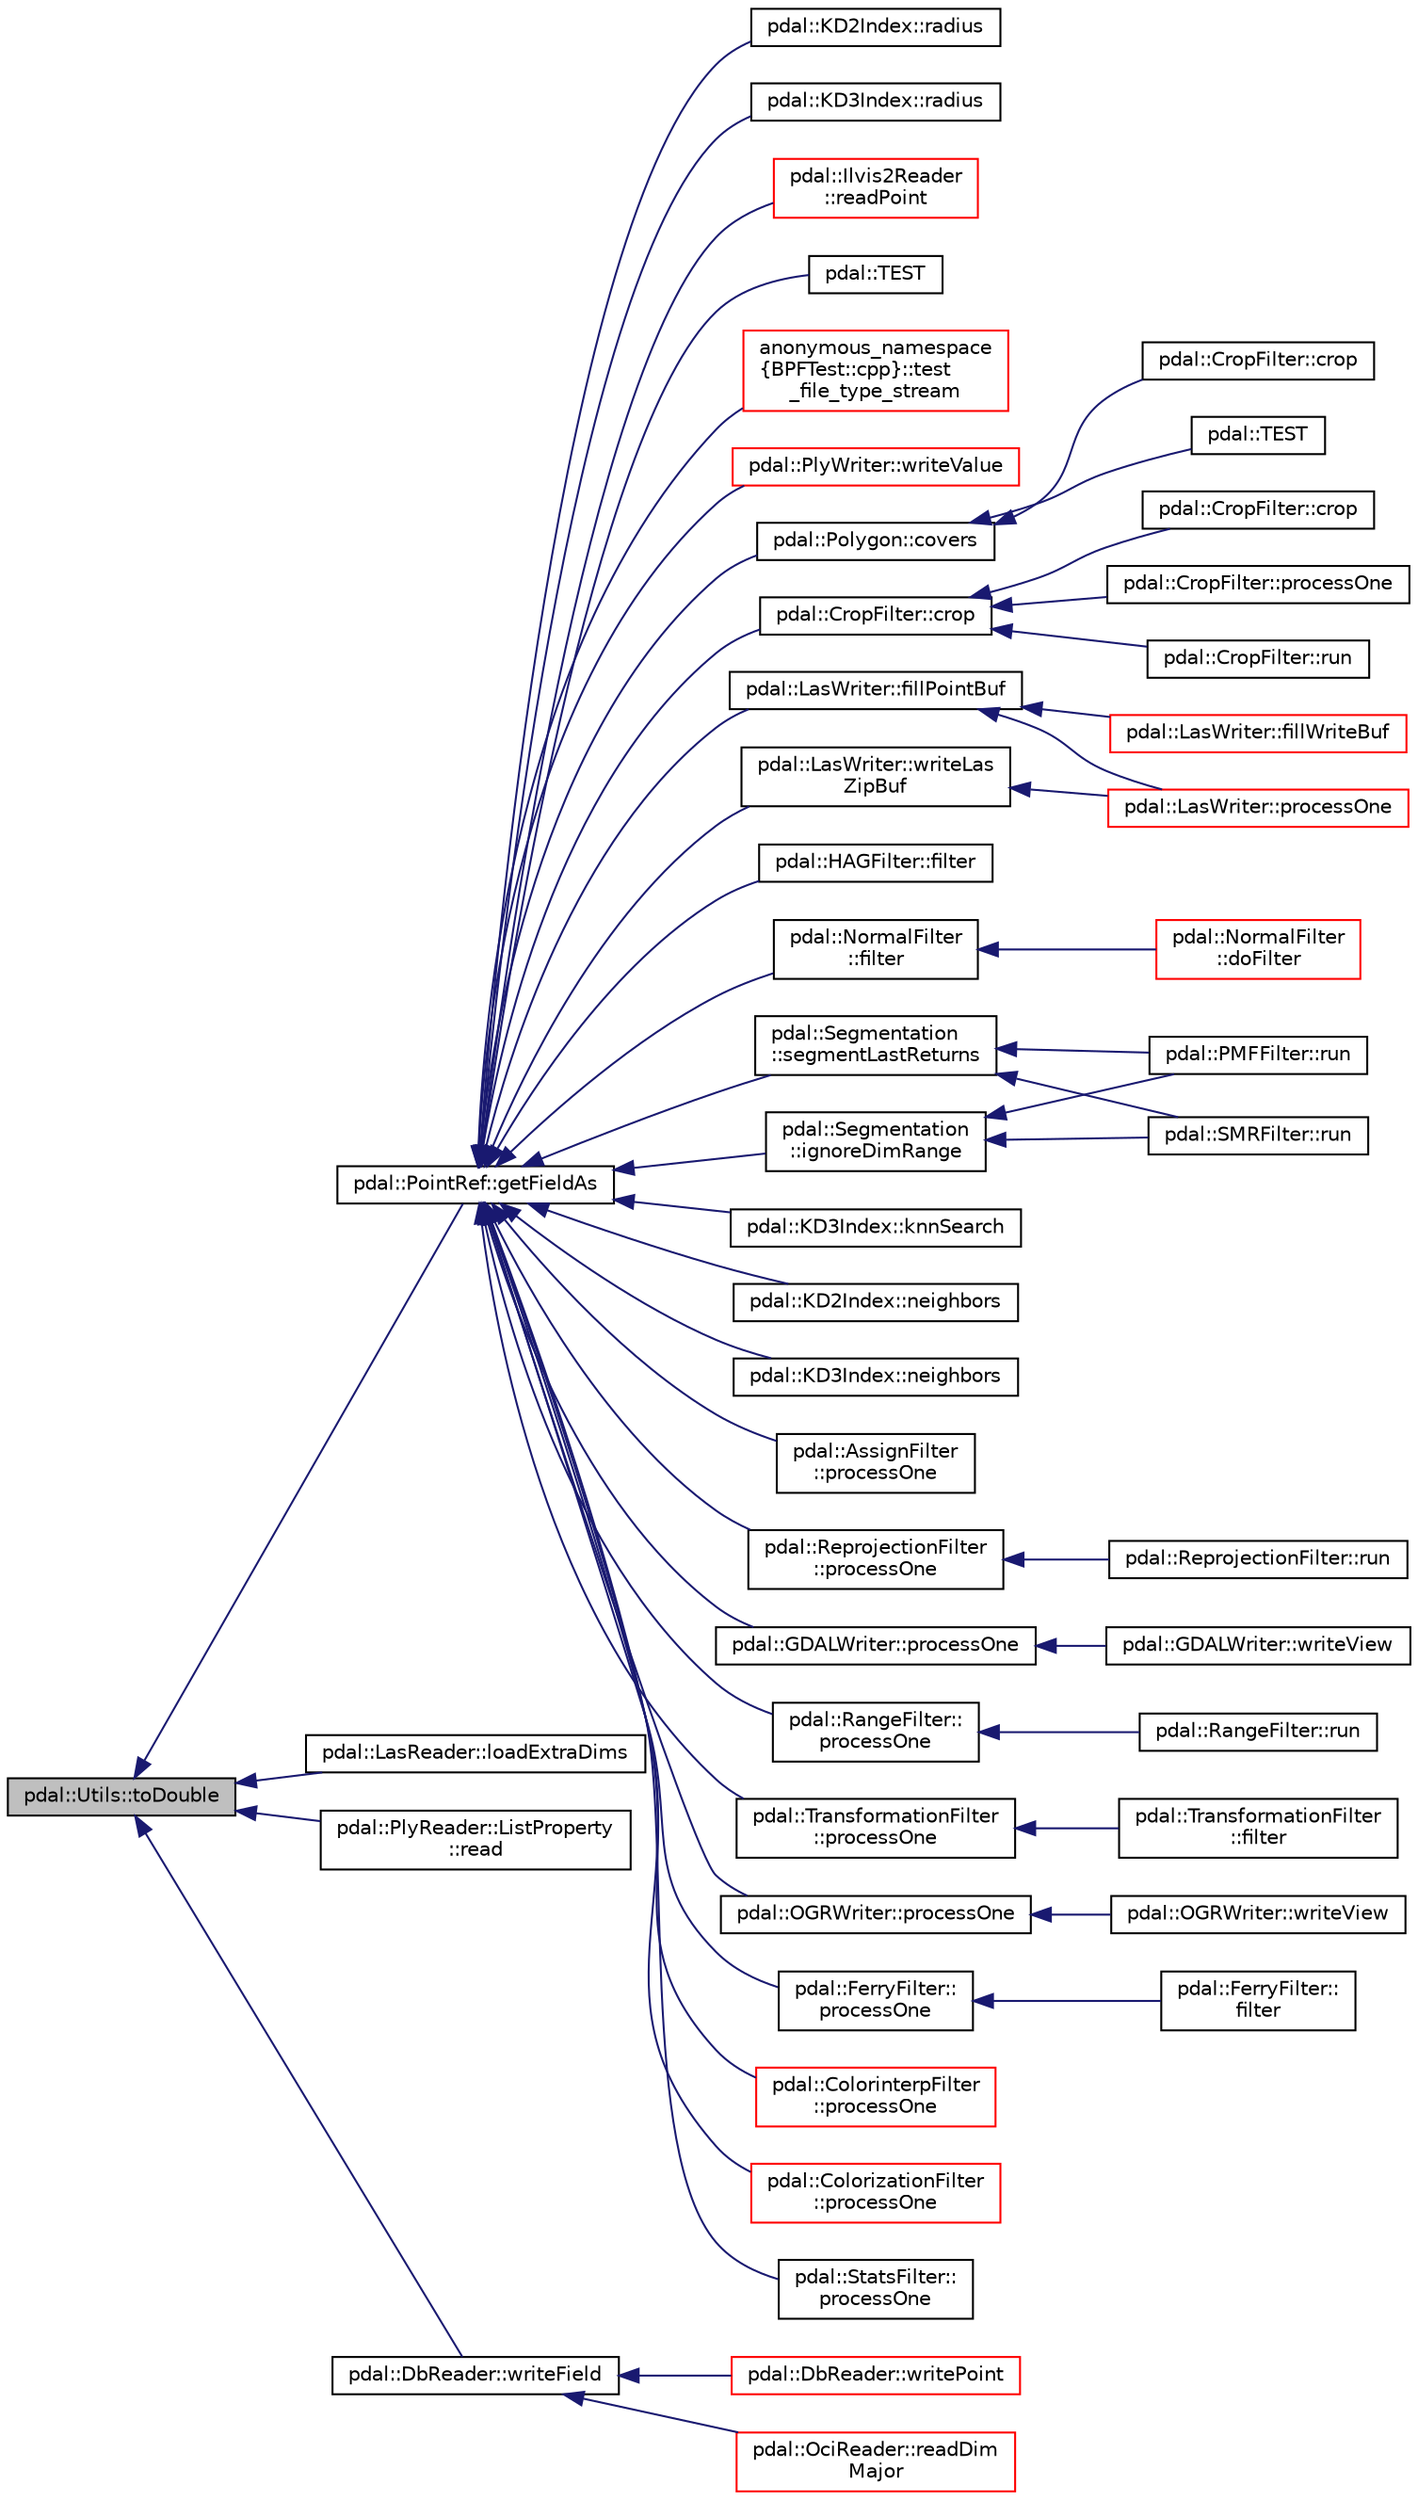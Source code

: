 digraph "pdal::Utils::toDouble"
{
  edge [fontname="Helvetica",fontsize="10",labelfontname="Helvetica",labelfontsize="10"];
  node [fontname="Helvetica",fontsize="10",shape=record];
  rankdir="LR";
  Node1 [label="pdal::Utils::toDouble",height=0.2,width=0.4,color="black", fillcolor="grey75", style="filled", fontcolor="black"];
  Node1 -> Node2 [dir="back",color="midnightblue",fontsize="10",style="solid",fontname="Helvetica"];
  Node2 [label="pdal::PointRef::getFieldAs",height=0.2,width=0.4,color="black", fillcolor="white", style="filled",URL="$classpdal_1_1PointRef.html#a4038a597d11918978943e286d58cd4c5"];
  Node2 -> Node3 [dir="back",color="midnightblue",fontsize="10",style="solid",fontname="Helvetica"];
  Node3 [label="pdal::Polygon::covers",height=0.2,width=0.4,color="black", fillcolor="white", style="filled",URL="$classpdal_1_1Polygon.html#aa4fd8878774f007838019b35ebf882f2"];
  Node3 -> Node4 [dir="back",color="midnightblue",fontsize="10",style="solid",fontname="Helvetica"];
  Node4 [label="pdal::CropFilter::crop",height=0.2,width=0.4,color="black", fillcolor="white", style="filled",URL="$classpdal_1_1CropFilter.html#acae5174f3ed6d68c71cc1158292646cc"];
  Node3 -> Node5 [dir="back",color="midnightblue",fontsize="10",style="solid",fontname="Helvetica"];
  Node5 [label="pdal::TEST",height=0.2,width=0.4,color="black", fillcolor="white", style="filled",URL="$namespacepdal.html#aef73818a35ea690cac75d26c629bc4ed"];
  Node2 -> Node6 [dir="back",color="midnightblue",fontsize="10",style="solid",fontname="Helvetica"];
  Node6 [label="pdal::CropFilter::crop",height=0.2,width=0.4,color="black", fillcolor="white", style="filled",URL="$classpdal_1_1CropFilter.html#afb4d4b9e875f6d07b552194eadb1ea84"];
  Node6 -> Node7 [dir="back",color="midnightblue",fontsize="10",style="solid",fontname="Helvetica"];
  Node7 [label="pdal::CropFilter::crop",height=0.2,width=0.4,color="black", fillcolor="white", style="filled",URL="$classpdal_1_1CropFilter.html#ad3c621912b6cae25da4a1789733d4c65"];
  Node6 -> Node8 [dir="back",color="midnightblue",fontsize="10",style="solid",fontname="Helvetica"];
  Node8 [label="pdal::CropFilter::processOne",height=0.2,width=0.4,color="black", fillcolor="white", style="filled",URL="$classpdal_1_1CropFilter.html#a47c0486c115648ad025b90b86e4e24fb"];
  Node6 -> Node9 [dir="back",color="midnightblue",fontsize="10",style="solid",fontname="Helvetica"];
  Node9 [label="pdal::CropFilter::run",height=0.2,width=0.4,color="black", fillcolor="white", style="filled",URL="$classpdal_1_1CropFilter.html#ae584881a1f5b7167ce40c74e6bee38f7"];
  Node2 -> Node10 [dir="back",color="midnightblue",fontsize="10",style="solid",fontname="Helvetica"];
  Node10 [label="pdal::LasWriter::fillPointBuf",height=0.2,width=0.4,color="black", fillcolor="white", style="filled",URL="$classpdal_1_1LasWriter.html#a1f2739e7ca9aec5d5cf06255fc5576e8"];
  Node10 -> Node11 [dir="back",color="midnightblue",fontsize="10",style="solid",fontname="Helvetica"];
  Node11 [label="pdal::LasWriter::fillWriteBuf",height=0.2,width=0.4,color="red", fillcolor="white", style="filled",URL="$classpdal_1_1LasWriter.html#a2ff257e05cf972506e292bd28649c838"];
  Node10 -> Node12 [dir="back",color="midnightblue",fontsize="10",style="solid",fontname="Helvetica"];
  Node12 [label="pdal::LasWriter::processOne",height=0.2,width=0.4,color="red", fillcolor="white", style="filled",URL="$classpdal_1_1LasWriter.html#aeb809dd4bcae7c20e3d347fcc3309cb5"];
  Node2 -> Node13 [dir="back",color="midnightblue",fontsize="10",style="solid",fontname="Helvetica"];
  Node13 [label="pdal::HAGFilter::filter",height=0.2,width=0.4,color="black", fillcolor="white", style="filled",URL="$classpdal_1_1HAGFilter.html#af2b63a5eed2c9b3d27bc5b37851b5c71"];
  Node2 -> Node14 [dir="back",color="midnightblue",fontsize="10",style="solid",fontname="Helvetica"];
  Node14 [label="pdal::NormalFilter\l::filter",height=0.2,width=0.4,color="black", fillcolor="white", style="filled",URL="$classpdal_1_1NormalFilter.html#a8bf36602629c8ff4ba8d7563b444aa2d"];
  Node14 -> Node15 [dir="back",color="midnightblue",fontsize="10",style="solid",fontname="Helvetica"];
  Node15 [label="pdal::NormalFilter\l::doFilter",height=0.2,width=0.4,color="red", fillcolor="white", style="filled",URL="$classpdal_1_1NormalFilter.html#a185fb796093e0397afbd0b7c6a1813a8"];
  Node2 -> Node16 [dir="back",color="midnightblue",fontsize="10",style="solid",fontname="Helvetica"];
  Node16 [label="pdal::Segmentation\l::ignoreDimRange",height=0.2,width=0.4,color="black", fillcolor="white", style="filled",URL="$namespacepdal_1_1Segmentation.html#a15de8d5069f29339cdf7a78679e83344"];
  Node16 -> Node17 [dir="back",color="midnightblue",fontsize="10",style="solid",fontname="Helvetica"];
  Node17 [label="pdal::PMFFilter::run",height=0.2,width=0.4,color="black", fillcolor="white", style="filled",URL="$classpdal_1_1PMFFilter.html#a4763cf7d3da9db5a7d97b116c6e5bcbb"];
  Node16 -> Node18 [dir="back",color="midnightblue",fontsize="10",style="solid",fontname="Helvetica"];
  Node18 [label="pdal::SMRFilter::run",height=0.2,width=0.4,color="black", fillcolor="white", style="filled",URL="$classpdal_1_1SMRFilter.html#ac74c1b3d3c4cc0b22141f6ee392ae972"];
  Node2 -> Node19 [dir="back",color="midnightblue",fontsize="10",style="solid",fontname="Helvetica"];
  Node19 [label="pdal::KD3Index::knnSearch",height=0.2,width=0.4,color="black", fillcolor="white", style="filled",URL="$classpdal_1_1KD3Index.html#ab901f6228ac0e42cb99b3bff0b8f1958"];
  Node2 -> Node20 [dir="back",color="midnightblue",fontsize="10",style="solid",fontname="Helvetica"];
  Node20 [label="pdal::KD2Index::neighbors",height=0.2,width=0.4,color="black", fillcolor="white", style="filled",URL="$classpdal_1_1KD2Index.html#a0535874717381f9bc6aa79e40d7182fe"];
  Node2 -> Node21 [dir="back",color="midnightblue",fontsize="10",style="solid",fontname="Helvetica"];
  Node21 [label="pdal::KD3Index::neighbors",height=0.2,width=0.4,color="black", fillcolor="white", style="filled",URL="$classpdal_1_1KD3Index.html#a3af4502da6486380636252e2a4303558"];
  Node2 -> Node22 [dir="back",color="midnightblue",fontsize="10",style="solid",fontname="Helvetica"];
  Node22 [label="pdal::AssignFilter\l::processOne",height=0.2,width=0.4,color="black", fillcolor="white", style="filled",URL="$classpdal_1_1AssignFilter.html#a5c0a9a45593ef96da6d73582c0a4b347"];
  Node2 -> Node23 [dir="back",color="midnightblue",fontsize="10",style="solid",fontname="Helvetica"];
  Node23 [label="pdal::ReprojectionFilter\l::processOne",height=0.2,width=0.4,color="black", fillcolor="white", style="filled",URL="$classpdal_1_1ReprojectionFilter.html#acf23a4bf00804fa65bf9426acf606452"];
  Node23 -> Node24 [dir="back",color="midnightblue",fontsize="10",style="solid",fontname="Helvetica"];
  Node24 [label="pdal::ReprojectionFilter::run",height=0.2,width=0.4,color="black", fillcolor="white", style="filled",URL="$classpdal_1_1ReprojectionFilter.html#a4bb991444113267cf740e403efe2bc18"];
  Node2 -> Node25 [dir="back",color="midnightblue",fontsize="10",style="solid",fontname="Helvetica"];
  Node25 [label="pdal::GDALWriter::processOne",height=0.2,width=0.4,color="black", fillcolor="white", style="filled",URL="$classpdal_1_1GDALWriter.html#af0650906ae226c0b72f9eadd85c2478a"];
  Node25 -> Node26 [dir="back",color="midnightblue",fontsize="10",style="solid",fontname="Helvetica"];
  Node26 [label="pdal::GDALWriter::writeView",height=0.2,width=0.4,color="black", fillcolor="white", style="filled",URL="$classpdal_1_1GDALWriter.html#af35536b95e60de238dee71b984acd0a4"];
  Node2 -> Node27 [dir="back",color="midnightblue",fontsize="10",style="solid",fontname="Helvetica"];
  Node27 [label="pdal::RangeFilter::\lprocessOne",height=0.2,width=0.4,color="black", fillcolor="white", style="filled",URL="$classpdal_1_1RangeFilter.html#a8c4db0e1f1f8365787b85deb68d95f5a"];
  Node27 -> Node28 [dir="back",color="midnightblue",fontsize="10",style="solid",fontname="Helvetica"];
  Node28 [label="pdal::RangeFilter::run",height=0.2,width=0.4,color="black", fillcolor="white", style="filled",URL="$classpdal_1_1RangeFilter.html#a14dcfc269fb0bccf7abb54116d4d6eac"];
  Node2 -> Node29 [dir="back",color="midnightblue",fontsize="10",style="solid",fontname="Helvetica"];
  Node29 [label="pdal::TransformationFilter\l::processOne",height=0.2,width=0.4,color="black", fillcolor="white", style="filled",URL="$classpdal_1_1TransformationFilter.html#a77a5e7d6c4069bd57440ed8b46e025fe"];
  Node29 -> Node30 [dir="back",color="midnightblue",fontsize="10",style="solid",fontname="Helvetica"];
  Node30 [label="pdal::TransformationFilter\l::filter",height=0.2,width=0.4,color="black", fillcolor="white", style="filled",URL="$classpdal_1_1TransformationFilter.html#a7fe6edc939560cf5a109bd2f61c812eb"];
  Node2 -> Node31 [dir="back",color="midnightblue",fontsize="10",style="solid",fontname="Helvetica"];
  Node31 [label="pdal::OGRWriter::processOne",height=0.2,width=0.4,color="black", fillcolor="white", style="filled",URL="$classpdal_1_1OGRWriter.html#a0eccfaff8cab0e013f45cac01d696395"];
  Node31 -> Node32 [dir="back",color="midnightblue",fontsize="10",style="solid",fontname="Helvetica"];
  Node32 [label="pdal::OGRWriter::writeView",height=0.2,width=0.4,color="black", fillcolor="white", style="filled",URL="$classpdal_1_1OGRWriter.html#a5ff8b7597e484cf65c911bdb6e7c37ba"];
  Node2 -> Node33 [dir="back",color="midnightblue",fontsize="10",style="solid",fontname="Helvetica"];
  Node33 [label="pdal::FerryFilter::\lprocessOne",height=0.2,width=0.4,color="black", fillcolor="white", style="filled",URL="$classpdal_1_1FerryFilter.html#ad2d821154021a7dbc31051bedc8655d3"];
  Node33 -> Node34 [dir="back",color="midnightblue",fontsize="10",style="solid",fontname="Helvetica"];
  Node34 [label="pdal::FerryFilter::\lfilter",height=0.2,width=0.4,color="black", fillcolor="white", style="filled",URL="$classpdal_1_1FerryFilter.html#a17b62ce632d7750f7b4ca852c68dd9bb"];
  Node2 -> Node35 [dir="back",color="midnightblue",fontsize="10",style="solid",fontname="Helvetica"];
  Node35 [label="pdal::ColorinterpFilter\l::processOne",height=0.2,width=0.4,color="red", fillcolor="white", style="filled",URL="$classpdal_1_1ColorinterpFilter.html#af33406ab12e7936d1665982caca8db18"];
  Node2 -> Node36 [dir="back",color="midnightblue",fontsize="10",style="solid",fontname="Helvetica"];
  Node36 [label="pdal::ColorizationFilter\l::processOne",height=0.2,width=0.4,color="red", fillcolor="white", style="filled",URL="$classpdal_1_1ColorizationFilter.html#ad8cd226fee2afbd1ced7ea40e66990cf"];
  Node2 -> Node37 [dir="back",color="midnightblue",fontsize="10",style="solid",fontname="Helvetica"];
  Node37 [label="pdal::StatsFilter::\lprocessOne",height=0.2,width=0.4,color="black", fillcolor="white", style="filled",URL="$classpdal_1_1StatsFilter.html#aeb2a3504e4d6eb9c9c7852795587b234"];
  Node2 -> Node38 [dir="back",color="midnightblue",fontsize="10",style="solid",fontname="Helvetica"];
  Node38 [label="pdal::KD2Index::radius",height=0.2,width=0.4,color="black", fillcolor="white", style="filled",URL="$classpdal_1_1KD2Index.html#ad7a84f2766b11e2f47c816ac03472fc5"];
  Node2 -> Node39 [dir="back",color="midnightblue",fontsize="10",style="solid",fontname="Helvetica"];
  Node39 [label="pdal::KD3Index::radius",height=0.2,width=0.4,color="black", fillcolor="white", style="filled",URL="$classpdal_1_1KD3Index.html#aca07a4f9426e5d5aa841470b20c1c054"];
  Node2 -> Node40 [dir="back",color="midnightblue",fontsize="10",style="solid",fontname="Helvetica"];
  Node40 [label="pdal::Ilvis2Reader\l::readPoint",height=0.2,width=0.4,color="red", fillcolor="white", style="filled",URL="$classpdal_1_1Ilvis2Reader.html#a9a7d3810bb3b4d458435079c4bfd2890"];
  Node2 -> Node41 [dir="back",color="midnightblue",fontsize="10",style="solid",fontname="Helvetica"];
  Node41 [label="pdal::Segmentation\l::segmentLastReturns",height=0.2,width=0.4,color="black", fillcolor="white", style="filled",URL="$namespacepdal_1_1Segmentation.html#a4f02e4a44fabec61f58b3532f0652bc5"];
  Node41 -> Node17 [dir="back",color="midnightblue",fontsize="10",style="solid",fontname="Helvetica"];
  Node41 -> Node18 [dir="back",color="midnightblue",fontsize="10",style="solid",fontname="Helvetica"];
  Node2 -> Node42 [dir="back",color="midnightblue",fontsize="10",style="solid",fontname="Helvetica"];
  Node42 [label="pdal::TEST",height=0.2,width=0.4,color="black", fillcolor="white", style="filled",URL="$namespacepdal.html#a7aaa9f5eed27c2c87ab1f7ef0d454ffd"];
  Node2 -> Node43 [dir="back",color="midnightblue",fontsize="10",style="solid",fontname="Helvetica"];
  Node43 [label="anonymous_namespace\l\{BPFTest::cpp\}::test\l_file_type_stream",height=0.2,width=0.4,color="red", fillcolor="white", style="filled",URL="$namespaceanonymous__namespace_02BPFTest_8cpp_03.html#ab4a782db2b08b92f3d539b7f01b290eb"];
  Node2 -> Node44 [dir="back",color="midnightblue",fontsize="10",style="solid",fontname="Helvetica"];
  Node44 [label="pdal::LasWriter::writeLas\lZipBuf",height=0.2,width=0.4,color="black", fillcolor="white", style="filled",URL="$classpdal_1_1LasWriter.html#a09e01af2b1d409b74bc7bf4797892061"];
  Node44 -> Node12 [dir="back",color="midnightblue",fontsize="10",style="solid",fontname="Helvetica"];
  Node2 -> Node45 [dir="back",color="midnightblue",fontsize="10",style="solid",fontname="Helvetica"];
  Node45 [label="pdal::PlyWriter::writeValue",height=0.2,width=0.4,color="red", fillcolor="white", style="filled",URL="$classpdal_1_1PlyWriter.html#a9d2cd7dfc883363ebe2b0226bd8809b1"];
  Node1 -> Node46 [dir="back",color="midnightblue",fontsize="10",style="solid",fontname="Helvetica"];
  Node46 [label="pdal::LasReader::loadExtraDims",height=0.2,width=0.4,color="black", fillcolor="white", style="filled",URL="$classpdal_1_1LasReader.html#a05a8d1d6898040a6fa06b4c1cc7ae8a8"];
  Node1 -> Node47 [dir="back",color="midnightblue",fontsize="10",style="solid",fontname="Helvetica"];
  Node47 [label="pdal::PlyReader::ListProperty\l::read",height=0.2,width=0.4,color="black", fillcolor="white", style="filled",URL="$structpdal_1_1PlyReader_1_1ListProperty.html#a49167c091a9fbcaaa18564696d24ae89"];
  Node1 -> Node48 [dir="back",color="midnightblue",fontsize="10",style="solid",fontname="Helvetica"];
  Node48 [label="pdal::DbReader::writeField",height=0.2,width=0.4,color="black", fillcolor="white", style="filled",URL="$classpdal_1_1DbReader.html#aea009ba3be12d1bd04ea08c0eeb38dd4"];
  Node48 -> Node49 [dir="back",color="midnightblue",fontsize="10",style="solid",fontname="Helvetica"];
  Node49 [label="pdal::OciReader::readDim\lMajor",height=0.2,width=0.4,color="red", fillcolor="white", style="filled",URL="$classpdal_1_1OciReader.html#a0eabcf13dadb1f8adea54c91c86eb2bc"];
  Node48 -> Node50 [dir="back",color="midnightblue",fontsize="10",style="solid",fontname="Helvetica"];
  Node50 [label="pdal::DbReader::writePoint",height=0.2,width=0.4,color="red", fillcolor="white", style="filled",URL="$classpdal_1_1DbReader.html#af12aca34361b75473a0379ba57fbcef1"];
}

